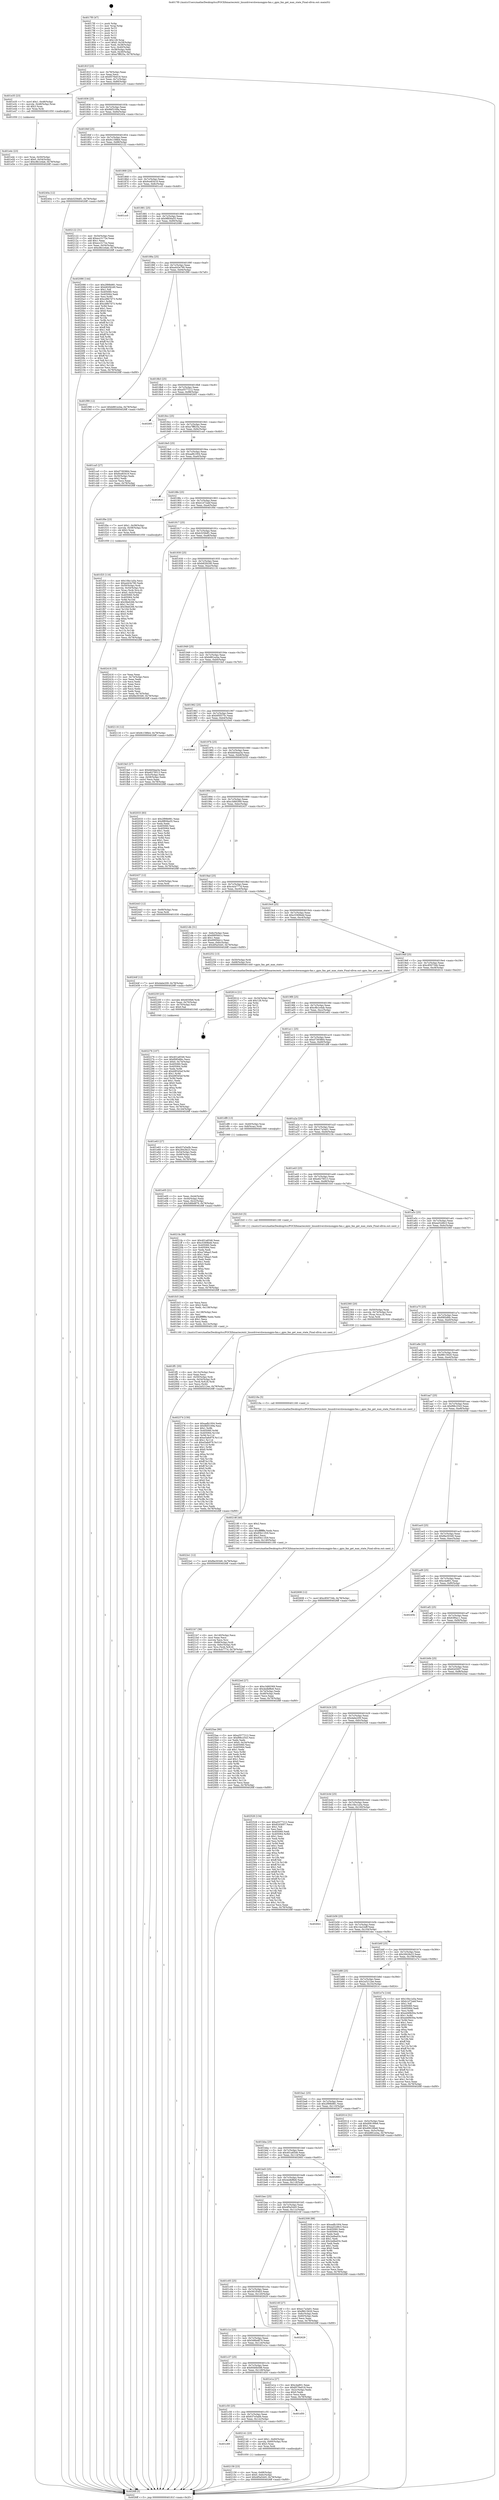 digraph "0x4017f0" {
  label = "0x4017f0 (/mnt/c/Users/mathe/Desktop/tcc/POCII/binaries/extr_linuxdrivershwmongpio-fan.c_gpio_fan_get_max_state_Final-ollvm.out::main(0))"
  labelloc = "t"
  node[shape=record]

  Entry [label="",width=0.3,height=0.3,shape=circle,fillcolor=black,style=filled]
  "0x40181f" [label="{
     0x40181f [23]\l
     | [instrs]\l
     &nbsp;&nbsp;0x40181f \<+3\>: mov -0x78(%rbp),%eax\l
     &nbsp;&nbsp;0x401822 \<+2\>: mov %eax,%ecx\l
     &nbsp;&nbsp;0x401824 \<+6\>: sub $0x8576e018,%ecx\l
     &nbsp;&nbsp;0x40182a \<+3\>: mov %eax,-0x7c(%rbp)\l
     &nbsp;&nbsp;0x40182d \<+3\>: mov %ecx,-0x80(%rbp)\l
     &nbsp;&nbsp;0x401830 \<+6\>: je 0000000000401e35 \<main+0x645\>\l
  }"]
  "0x401e35" [label="{
     0x401e35 [23]\l
     | [instrs]\l
     &nbsp;&nbsp;0x401e35 \<+7\>: movl $0x1,-0x48(%rbp)\l
     &nbsp;&nbsp;0x401e3c \<+4\>: movslq -0x48(%rbp),%rax\l
     &nbsp;&nbsp;0x401e40 \<+4\>: shl $0x3,%rax\l
     &nbsp;&nbsp;0x401e44 \<+3\>: mov %rax,%rdi\l
     &nbsp;&nbsp;0x401e47 \<+5\>: call 0000000000401050 \<malloc@plt\>\l
     | [calls]\l
     &nbsp;&nbsp;0x401050 \{1\} (unknown)\l
  }"]
  "0x401836" [label="{
     0x401836 [25]\l
     | [instrs]\l
     &nbsp;&nbsp;0x401836 \<+5\>: jmp 000000000040183b \<main+0x4b\>\l
     &nbsp;&nbsp;0x40183b \<+3\>: mov -0x7c(%rbp),%eax\l
     &nbsp;&nbsp;0x40183e \<+5\>: sub $0x9bf3169a,%eax\l
     &nbsp;&nbsp;0x401843 \<+6\>: mov %eax,-0x84(%rbp)\l
     &nbsp;&nbsp;0x401849 \<+6\>: je 000000000040240a \<main+0xc1a\>\l
  }"]
  Exit [label="",width=0.3,height=0.3,shape=circle,fillcolor=black,style=filled,peripheries=2]
  "0x40240a" [label="{
     0x40240a [12]\l
     | [instrs]\l
     &nbsp;&nbsp;0x40240a \<+7\>: movl $0xb3256df1,-0x78(%rbp)\l
     &nbsp;&nbsp;0x402411 \<+5\>: jmp 00000000004026ff \<main+0xf0f\>\l
  }"]
  "0x40184f" [label="{
     0x40184f [25]\l
     | [instrs]\l
     &nbsp;&nbsp;0x40184f \<+5\>: jmp 0000000000401854 \<main+0x64\>\l
     &nbsp;&nbsp;0x401854 \<+3\>: mov -0x7c(%rbp),%eax\l
     &nbsp;&nbsp;0x401857 \<+5\>: sub $0x9c158fe4,%eax\l
     &nbsp;&nbsp;0x40185c \<+6\>: mov %eax,-0x88(%rbp)\l
     &nbsp;&nbsp;0x401862 \<+6\>: je 0000000000402122 \<main+0x932\>\l
  }"]
  "0x40244f" [label="{
     0x40244f [12]\l
     | [instrs]\l
     &nbsp;&nbsp;0x40244f \<+7\>: movl $0xdabe209,-0x78(%rbp)\l
     &nbsp;&nbsp;0x402456 \<+5\>: jmp 00000000004026ff \<main+0xf0f\>\l
  }"]
  "0x402122" [label="{
     0x402122 [31]\l
     | [instrs]\l
     &nbsp;&nbsp;0x402122 \<+3\>: mov -0x54(%rbp),%eax\l
     &nbsp;&nbsp;0x402125 \<+5\>: add $0xecc3172e,%eax\l
     &nbsp;&nbsp;0x40212a \<+3\>: add $0x1,%eax\l
     &nbsp;&nbsp;0x40212d \<+5\>: sub $0xecc3172e,%eax\l
     &nbsp;&nbsp;0x402132 \<+3\>: mov %eax,-0x54(%rbp)\l
     &nbsp;&nbsp;0x402135 \<+7\>: movl $0xc8b1e4ab,-0x78(%rbp)\l
     &nbsp;&nbsp;0x40213c \<+5\>: jmp 00000000004026ff \<main+0xf0f\>\l
  }"]
  "0x401868" [label="{
     0x401868 [25]\l
     | [instrs]\l
     &nbsp;&nbsp;0x401868 \<+5\>: jmp 000000000040186d \<main+0x7d\>\l
     &nbsp;&nbsp;0x40186d \<+3\>: mov -0x7c(%rbp),%eax\l
     &nbsp;&nbsp;0x401870 \<+5\>: sub $0x9ce83419,%eax\l
     &nbsp;&nbsp;0x401875 \<+6\>: mov %eax,-0x8c(%rbp)\l
     &nbsp;&nbsp;0x40187b \<+6\>: je 0000000000401cc0 \<main+0x4d0\>\l
  }"]
  "0x402443" [label="{
     0x402443 [12]\l
     | [instrs]\l
     &nbsp;&nbsp;0x402443 \<+4\>: mov -0x68(%rbp),%rax\l
     &nbsp;&nbsp;0x402447 \<+3\>: mov %rax,%rdi\l
     &nbsp;&nbsp;0x40244a \<+5\>: call 0000000000401030 \<free@plt\>\l
     | [calls]\l
     &nbsp;&nbsp;0x401030 \{1\} (unknown)\l
  }"]
  "0x401cc0" [label="{
     0x401cc0\l
  }", style=dashed]
  "0x401881" [label="{
     0x401881 [25]\l
     | [instrs]\l
     &nbsp;&nbsp;0x401881 \<+5\>: jmp 0000000000401886 \<main+0x96\>\l
     &nbsp;&nbsp;0x401886 \<+3\>: mov -0x7c(%rbp),%eax\l
     &nbsp;&nbsp;0x401889 \<+5\>: sub $0x9f856a55,%eax\l
     &nbsp;&nbsp;0x40188e \<+6\>: mov %eax,-0x90(%rbp)\l
     &nbsp;&nbsp;0x401894 \<+6\>: je 0000000000402086 \<main+0x896\>\l
  }"]
  "0x402374" [label="{
     0x402374 [150]\l
     | [instrs]\l
     &nbsp;&nbsp;0x402374 \<+5\>: mov $0xaafb1004,%edx\l
     &nbsp;&nbsp;0x402379 \<+5\>: mov $0x9bf3169a,%esi\l
     &nbsp;&nbsp;0x40237e \<+3\>: mov $0x1,%r8b\l
     &nbsp;&nbsp;0x402381 \<+8\>: mov 0x405060,%r9d\l
     &nbsp;&nbsp;0x402389 \<+8\>: mov 0x405064,%r10d\l
     &nbsp;&nbsp;0x402391 \<+3\>: mov %r9d,%r11d\l
     &nbsp;&nbsp;0x402394 \<+7\>: add $0xe5afe979,%r11d\l
     &nbsp;&nbsp;0x40239b \<+4\>: sub $0x1,%r11d\l
     &nbsp;&nbsp;0x40239f \<+7\>: sub $0xe5afe979,%r11d\l
     &nbsp;&nbsp;0x4023a6 \<+4\>: imul %r11d,%r9d\l
     &nbsp;&nbsp;0x4023aa \<+4\>: and $0x1,%r9d\l
     &nbsp;&nbsp;0x4023ae \<+4\>: cmp $0x0,%r9d\l
     &nbsp;&nbsp;0x4023b2 \<+3\>: sete %bl\l
     &nbsp;&nbsp;0x4023b5 \<+4\>: cmp $0xa,%r10d\l
     &nbsp;&nbsp;0x4023b9 \<+4\>: setl %r14b\l
     &nbsp;&nbsp;0x4023bd \<+3\>: mov %bl,%r15b\l
     &nbsp;&nbsp;0x4023c0 \<+4\>: xor $0xff,%r15b\l
     &nbsp;&nbsp;0x4023c4 \<+3\>: mov %r14b,%r12b\l
     &nbsp;&nbsp;0x4023c7 \<+4\>: xor $0xff,%r12b\l
     &nbsp;&nbsp;0x4023cb \<+4\>: xor $0x0,%r8b\l
     &nbsp;&nbsp;0x4023cf \<+3\>: mov %r15b,%r13b\l
     &nbsp;&nbsp;0x4023d2 \<+4\>: and $0x0,%r13b\l
     &nbsp;&nbsp;0x4023d6 \<+3\>: and %r8b,%bl\l
     &nbsp;&nbsp;0x4023d9 \<+3\>: mov %r12b,%al\l
     &nbsp;&nbsp;0x4023dc \<+2\>: and $0x0,%al\l
     &nbsp;&nbsp;0x4023de \<+3\>: and %r8b,%r14b\l
     &nbsp;&nbsp;0x4023e1 \<+3\>: or %bl,%r13b\l
     &nbsp;&nbsp;0x4023e4 \<+3\>: or %r14b,%al\l
     &nbsp;&nbsp;0x4023e7 \<+3\>: xor %al,%r13b\l
     &nbsp;&nbsp;0x4023ea \<+3\>: or %r12b,%r15b\l
     &nbsp;&nbsp;0x4023ed \<+4\>: xor $0xff,%r15b\l
     &nbsp;&nbsp;0x4023f1 \<+4\>: or $0x0,%r8b\l
     &nbsp;&nbsp;0x4023f5 \<+3\>: and %r8b,%r15b\l
     &nbsp;&nbsp;0x4023f8 \<+3\>: or %r15b,%r13b\l
     &nbsp;&nbsp;0x4023fb \<+4\>: test $0x1,%r13b\l
     &nbsp;&nbsp;0x4023ff \<+3\>: cmovne %esi,%edx\l
     &nbsp;&nbsp;0x402402 \<+3\>: mov %edx,-0x78(%rbp)\l
     &nbsp;&nbsp;0x402405 \<+5\>: jmp 00000000004026ff \<main+0xf0f\>\l
  }"]
  "0x402086" [label="{
     0x402086 [144]\l
     | [instrs]\l
     &nbsp;&nbsp;0x402086 \<+5\>: mov $0x2f99b981,%eax\l
     &nbsp;&nbsp;0x40208b \<+5\>: mov $0xb82f42d0,%ecx\l
     &nbsp;&nbsp;0x402090 \<+2\>: mov $0x1,%dl\l
     &nbsp;&nbsp;0x402092 \<+7\>: mov 0x405060,%esi\l
     &nbsp;&nbsp;0x402099 \<+7\>: mov 0x405064,%edi\l
     &nbsp;&nbsp;0x4020a0 \<+3\>: mov %esi,%r8d\l
     &nbsp;&nbsp;0x4020a3 \<+7\>: add $0xcd9b7d73,%r8d\l
     &nbsp;&nbsp;0x4020aa \<+4\>: sub $0x1,%r8d\l
     &nbsp;&nbsp;0x4020ae \<+7\>: sub $0xcd9b7d73,%r8d\l
     &nbsp;&nbsp;0x4020b5 \<+4\>: imul %r8d,%esi\l
     &nbsp;&nbsp;0x4020b9 \<+3\>: and $0x1,%esi\l
     &nbsp;&nbsp;0x4020bc \<+3\>: cmp $0x0,%esi\l
     &nbsp;&nbsp;0x4020bf \<+4\>: sete %r9b\l
     &nbsp;&nbsp;0x4020c3 \<+3\>: cmp $0xa,%edi\l
     &nbsp;&nbsp;0x4020c6 \<+4\>: setl %r10b\l
     &nbsp;&nbsp;0x4020ca \<+3\>: mov %r9b,%r11b\l
     &nbsp;&nbsp;0x4020cd \<+4\>: xor $0xff,%r11b\l
     &nbsp;&nbsp;0x4020d1 \<+3\>: mov %r10b,%bl\l
     &nbsp;&nbsp;0x4020d4 \<+3\>: xor $0xff,%bl\l
     &nbsp;&nbsp;0x4020d7 \<+3\>: xor $0x1,%dl\l
     &nbsp;&nbsp;0x4020da \<+3\>: mov %r11b,%r14b\l
     &nbsp;&nbsp;0x4020dd \<+4\>: and $0xff,%r14b\l
     &nbsp;&nbsp;0x4020e1 \<+3\>: and %dl,%r9b\l
     &nbsp;&nbsp;0x4020e4 \<+3\>: mov %bl,%r15b\l
     &nbsp;&nbsp;0x4020e7 \<+4\>: and $0xff,%r15b\l
     &nbsp;&nbsp;0x4020eb \<+3\>: and %dl,%r10b\l
     &nbsp;&nbsp;0x4020ee \<+3\>: or %r9b,%r14b\l
     &nbsp;&nbsp;0x4020f1 \<+3\>: or %r10b,%r15b\l
     &nbsp;&nbsp;0x4020f4 \<+3\>: xor %r15b,%r14b\l
     &nbsp;&nbsp;0x4020f7 \<+3\>: or %bl,%r11b\l
     &nbsp;&nbsp;0x4020fa \<+4\>: xor $0xff,%r11b\l
     &nbsp;&nbsp;0x4020fe \<+3\>: or $0x1,%dl\l
     &nbsp;&nbsp;0x402101 \<+3\>: and %dl,%r11b\l
     &nbsp;&nbsp;0x402104 \<+3\>: or %r11b,%r14b\l
     &nbsp;&nbsp;0x402107 \<+4\>: test $0x1,%r14b\l
     &nbsp;&nbsp;0x40210b \<+3\>: cmovne %ecx,%eax\l
     &nbsp;&nbsp;0x40210e \<+3\>: mov %eax,-0x78(%rbp)\l
     &nbsp;&nbsp;0x402111 \<+5\>: jmp 00000000004026ff \<main+0xf0f\>\l
  }"]
  "0x40189a" [label="{
     0x40189a [25]\l
     | [instrs]\l
     &nbsp;&nbsp;0x40189a \<+5\>: jmp 000000000040189f \<main+0xaf\>\l
     &nbsp;&nbsp;0x40189f \<+3\>: mov -0x7c(%rbp),%eax\l
     &nbsp;&nbsp;0x4018a2 \<+5\>: sub $0xa443e790,%eax\l
     &nbsp;&nbsp;0x4018a7 \<+6\>: mov %eax,-0x94(%rbp)\l
     &nbsp;&nbsp;0x4018ad \<+6\>: je 0000000000401f99 \<main+0x7a9\>\l
  }"]
  "0x402276" [label="{
     0x402276 [107]\l
     | [instrs]\l
     &nbsp;&nbsp;0x402276 \<+5\>: mov $0x401a6546,%esi\l
     &nbsp;&nbsp;0x40227b \<+5\>: mov $0xf085dfdc,%ecx\l
     &nbsp;&nbsp;0x402280 \<+7\>: movl $0x0,-0x74(%rbp)\l
     &nbsp;&nbsp;0x402287 \<+7\>: mov 0x405060,%edx\l
     &nbsp;&nbsp;0x40228e \<+8\>: mov 0x405064,%r8d\l
     &nbsp;&nbsp;0x402296 \<+3\>: mov %edx,%r9d\l
     &nbsp;&nbsp;0x402299 \<+7\>: add $0xb9f345ef,%r9d\l
     &nbsp;&nbsp;0x4022a0 \<+4\>: sub $0x1,%r9d\l
     &nbsp;&nbsp;0x4022a4 \<+7\>: sub $0xb9f345ef,%r9d\l
     &nbsp;&nbsp;0x4022ab \<+4\>: imul %r9d,%edx\l
     &nbsp;&nbsp;0x4022af \<+3\>: and $0x1,%edx\l
     &nbsp;&nbsp;0x4022b2 \<+3\>: cmp $0x0,%edx\l
     &nbsp;&nbsp;0x4022b5 \<+4\>: sete %r10b\l
     &nbsp;&nbsp;0x4022b9 \<+4\>: cmp $0xa,%r8d\l
     &nbsp;&nbsp;0x4022bd \<+4\>: setl %r11b\l
     &nbsp;&nbsp;0x4022c1 \<+3\>: mov %r10b,%bl\l
     &nbsp;&nbsp;0x4022c4 \<+3\>: and %r11b,%bl\l
     &nbsp;&nbsp;0x4022c7 \<+3\>: xor %r11b,%r10b\l
     &nbsp;&nbsp;0x4022ca \<+3\>: or %r10b,%bl\l
     &nbsp;&nbsp;0x4022cd \<+3\>: test $0x1,%bl\l
     &nbsp;&nbsp;0x4022d0 \<+3\>: cmovne %ecx,%esi\l
     &nbsp;&nbsp;0x4022d3 \<+3\>: mov %esi,-0x78(%rbp)\l
     &nbsp;&nbsp;0x4022d6 \<+6\>: mov %eax,-0x144(%rbp)\l
     &nbsp;&nbsp;0x4022dc \<+5\>: jmp 00000000004026ff \<main+0xf0f\>\l
  }"]
  "0x401f99" [label="{
     0x401f99 [12]\l
     | [instrs]\l
     &nbsp;&nbsp;0x401f99 \<+7\>: movl $0xb881ecba,-0x78(%rbp)\l
     &nbsp;&nbsp;0x401fa0 \<+5\>: jmp 00000000004026ff \<main+0xf0f\>\l
  }"]
  "0x4018b3" [label="{
     0x4018b3 [25]\l
     | [instrs]\l
     &nbsp;&nbsp;0x4018b3 \<+5\>: jmp 00000000004018b8 \<main+0xc8\>\l
     &nbsp;&nbsp;0x4018b8 \<+3\>: mov -0x7c(%rbp),%eax\l
     &nbsp;&nbsp;0x4018bb \<+5\>: sub $0xa5577212,%eax\l
     &nbsp;&nbsp;0x4018c0 \<+6\>: mov %eax,-0x98(%rbp)\l
     &nbsp;&nbsp;0x4018c6 \<+6\>: je 00000000004026f1 \<main+0xf01\>\l
  }"]
  "0x40225f" [label="{
     0x40225f [23]\l
     | [instrs]\l
     &nbsp;&nbsp;0x40225f \<+10\>: movabs $0x4030b6,%rdi\l
     &nbsp;&nbsp;0x402269 \<+3\>: mov %eax,-0x70(%rbp)\l
     &nbsp;&nbsp;0x40226c \<+3\>: mov -0x70(%rbp),%esi\l
     &nbsp;&nbsp;0x40226f \<+2\>: mov $0x0,%al\l
     &nbsp;&nbsp;0x402271 \<+5\>: call 0000000000401040 \<printf@plt\>\l
     | [calls]\l
     &nbsp;&nbsp;0x401040 \{1\} (unknown)\l
  }"]
  "0x4026f1" [label="{
     0x4026f1\l
  }", style=dashed]
  "0x4018cc" [label="{
     0x4018cc [25]\l
     | [instrs]\l
     &nbsp;&nbsp;0x4018cc \<+5\>: jmp 00000000004018d1 \<main+0xe1\>\l
     &nbsp;&nbsp;0x4018d1 \<+3\>: mov -0x7c(%rbp),%eax\l
     &nbsp;&nbsp;0x4018d4 \<+5\>: sub $0xa7ff825a,%eax\l
     &nbsp;&nbsp;0x4018d9 \<+6\>: mov %eax,-0x9c(%rbp)\l
     &nbsp;&nbsp;0x4018df \<+6\>: je 0000000000401ca5 \<main+0x4b5\>\l
  }"]
  "0x4021b7" [label="{
     0x4021b7 [36]\l
     | [instrs]\l
     &nbsp;&nbsp;0x4021b7 \<+6\>: mov -0x140(%rbp),%ecx\l
     &nbsp;&nbsp;0x4021bd \<+3\>: imul %eax,%ecx\l
     &nbsp;&nbsp;0x4021c0 \<+3\>: movslq %ecx,%rsi\l
     &nbsp;&nbsp;0x4021c3 \<+4\>: mov -0x68(%rbp),%rdi\l
     &nbsp;&nbsp;0x4021c7 \<+4\>: movslq -0x6c(%rbp),%r8\l
     &nbsp;&nbsp;0x4021cb \<+4\>: mov %rsi,(%rdi,%r8,8)\l
     &nbsp;&nbsp;0x4021cf \<+7\>: movl $0xc4cb777d,-0x78(%rbp)\l
     &nbsp;&nbsp;0x4021d6 \<+5\>: jmp 00000000004026ff \<main+0xf0f\>\l
  }"]
  "0x401ca5" [label="{
     0x401ca5 [27]\l
     | [instrs]\l
     &nbsp;&nbsp;0x401ca5 \<+5\>: mov $0xd7393864,%eax\l
     &nbsp;&nbsp;0x401caa \<+5\>: mov $0x9ce83419,%ecx\l
     &nbsp;&nbsp;0x401caf \<+3\>: mov -0x30(%rbp),%edx\l
     &nbsp;&nbsp;0x401cb2 \<+3\>: cmp $0x2,%edx\l
     &nbsp;&nbsp;0x401cb5 \<+3\>: cmovne %ecx,%eax\l
     &nbsp;&nbsp;0x401cb8 \<+3\>: mov %eax,-0x78(%rbp)\l
     &nbsp;&nbsp;0x401cbb \<+5\>: jmp 00000000004026ff \<main+0xf0f\>\l
  }"]
  "0x4018e5" [label="{
     0x4018e5 [25]\l
     | [instrs]\l
     &nbsp;&nbsp;0x4018e5 \<+5\>: jmp 00000000004018ea \<main+0xfa\>\l
     &nbsp;&nbsp;0x4018ea \<+3\>: mov -0x7c(%rbp),%eax\l
     &nbsp;&nbsp;0x4018ed \<+5\>: sub $0xaafb1004,%eax\l
     &nbsp;&nbsp;0x4018f2 \<+6\>: mov %eax,-0xa0(%rbp)\l
     &nbsp;&nbsp;0x4018f8 \<+6\>: je 00000000004026c0 \<main+0xed0\>\l
  }"]
  "0x4026ff" [label="{
     0x4026ff [5]\l
     | [instrs]\l
     &nbsp;&nbsp;0x4026ff \<+5\>: jmp 000000000040181f \<main+0x2f\>\l
  }"]
  "0x4017f0" [label="{
     0x4017f0 [47]\l
     | [instrs]\l
     &nbsp;&nbsp;0x4017f0 \<+1\>: push %rbp\l
     &nbsp;&nbsp;0x4017f1 \<+3\>: mov %rsp,%rbp\l
     &nbsp;&nbsp;0x4017f4 \<+2\>: push %r15\l
     &nbsp;&nbsp;0x4017f6 \<+2\>: push %r14\l
     &nbsp;&nbsp;0x4017f8 \<+2\>: push %r13\l
     &nbsp;&nbsp;0x4017fa \<+2\>: push %r12\l
     &nbsp;&nbsp;0x4017fc \<+1\>: push %rbx\l
     &nbsp;&nbsp;0x4017fd \<+7\>: sub $0x128,%rsp\l
     &nbsp;&nbsp;0x401804 \<+7\>: movl $0x0,-0x34(%rbp)\l
     &nbsp;&nbsp;0x40180b \<+3\>: mov %edi,-0x38(%rbp)\l
     &nbsp;&nbsp;0x40180e \<+4\>: mov %rsi,-0x40(%rbp)\l
     &nbsp;&nbsp;0x401812 \<+3\>: mov -0x38(%rbp),%edi\l
     &nbsp;&nbsp;0x401815 \<+3\>: mov %edi,-0x30(%rbp)\l
     &nbsp;&nbsp;0x401818 \<+7\>: movl $0xa7ff825a,-0x78(%rbp)\l
  }"]
  "0x40218f" [label="{
     0x40218f [40]\l
     | [instrs]\l
     &nbsp;&nbsp;0x40218f \<+5\>: mov $0x2,%ecx\l
     &nbsp;&nbsp;0x402194 \<+1\>: cltd\l
     &nbsp;&nbsp;0x402195 \<+2\>: idiv %ecx\l
     &nbsp;&nbsp;0x402197 \<+6\>: imul $0xfffffffe,%edx,%ecx\l
     &nbsp;&nbsp;0x40219d \<+6\>: sub $0x85b11f29,%ecx\l
     &nbsp;&nbsp;0x4021a3 \<+3\>: add $0x1,%ecx\l
     &nbsp;&nbsp;0x4021a6 \<+6\>: add $0x85b11f29,%ecx\l
     &nbsp;&nbsp;0x4021ac \<+6\>: mov %ecx,-0x140(%rbp)\l
     &nbsp;&nbsp;0x4021b2 \<+5\>: call 0000000000401160 \<next_i\>\l
     | [calls]\l
     &nbsp;&nbsp;0x401160 \{1\} (/mnt/c/Users/mathe/Desktop/tcc/POCII/binaries/extr_linuxdrivershwmongpio-fan.c_gpio_fan_get_max_state_Final-ollvm.out::next_i)\l
  }"]
  "0x4026c0" [label="{
     0x4026c0\l
  }", style=dashed]
  "0x4018fe" [label="{
     0x4018fe [25]\l
     | [instrs]\l
     &nbsp;&nbsp;0x4018fe \<+5\>: jmp 0000000000401903 \<main+0x113\>\l
     &nbsp;&nbsp;0x401903 \<+3\>: mov -0x7c(%rbp),%eax\l
     &nbsp;&nbsp;0x401906 \<+5\>: sub $0xb1d72abf,%eax\l
     &nbsp;&nbsp;0x40190b \<+6\>: mov %eax,-0xa4(%rbp)\l
     &nbsp;&nbsp;0x401911 \<+6\>: je 0000000000401f0e \<main+0x71e\>\l
  }"]
  "0x402158" [label="{
     0x402158 [23]\l
     | [instrs]\l
     &nbsp;&nbsp;0x402158 \<+4\>: mov %rax,-0x68(%rbp)\l
     &nbsp;&nbsp;0x40215c \<+7\>: movl $0x0,-0x6c(%rbp)\l
     &nbsp;&nbsp;0x402163 \<+7\>: movl $0x4f5a5445,-0x78(%rbp)\l
     &nbsp;&nbsp;0x40216a \<+5\>: jmp 00000000004026ff \<main+0xf0f\>\l
  }"]
  "0x401f0e" [label="{
     0x401f0e [23]\l
     | [instrs]\l
     &nbsp;&nbsp;0x401f0e \<+7\>: movl $0x1,-0x58(%rbp)\l
     &nbsp;&nbsp;0x401f15 \<+4\>: movslq -0x58(%rbp),%rax\l
     &nbsp;&nbsp;0x401f19 \<+4\>: shl $0x2,%rax\l
     &nbsp;&nbsp;0x401f1d \<+3\>: mov %rax,%rdi\l
     &nbsp;&nbsp;0x401f20 \<+5\>: call 0000000000401050 \<malloc@plt\>\l
     | [calls]\l
     &nbsp;&nbsp;0x401050 \{1\} (unknown)\l
  }"]
  "0x401917" [label="{
     0x401917 [25]\l
     | [instrs]\l
     &nbsp;&nbsp;0x401917 \<+5\>: jmp 000000000040191c \<main+0x12c\>\l
     &nbsp;&nbsp;0x40191c \<+3\>: mov -0x7c(%rbp),%eax\l
     &nbsp;&nbsp;0x40191f \<+5\>: sub $0xb3256df1,%eax\l
     &nbsp;&nbsp;0x401924 \<+6\>: mov %eax,-0xa8(%rbp)\l
     &nbsp;&nbsp;0x40192a \<+6\>: je 0000000000402416 \<main+0xc26\>\l
  }"]
  "0x401c69" [label="{
     0x401c69\l
  }", style=dashed]
  "0x402416" [label="{
     0x402416 [33]\l
     | [instrs]\l
     &nbsp;&nbsp;0x402416 \<+2\>: xor %eax,%eax\l
     &nbsp;&nbsp;0x402418 \<+3\>: mov -0x74(%rbp),%ecx\l
     &nbsp;&nbsp;0x40241b \<+2\>: mov %eax,%edx\l
     &nbsp;&nbsp;0x40241d \<+2\>: sub %ecx,%edx\l
     &nbsp;&nbsp;0x40241f \<+2\>: mov %eax,%ecx\l
     &nbsp;&nbsp;0x402421 \<+3\>: sub $0x1,%ecx\l
     &nbsp;&nbsp;0x402424 \<+2\>: add %ecx,%edx\l
     &nbsp;&nbsp;0x402426 \<+2\>: sub %edx,%eax\l
     &nbsp;&nbsp;0x402428 \<+3\>: mov %eax,-0x74(%rbp)\l
     &nbsp;&nbsp;0x40242b \<+7\>: movl $0xfbe303d0,-0x78(%rbp)\l
     &nbsp;&nbsp;0x402432 \<+5\>: jmp 00000000004026ff \<main+0xf0f\>\l
  }"]
  "0x401930" [label="{
     0x401930 [25]\l
     | [instrs]\l
     &nbsp;&nbsp;0x401930 \<+5\>: jmp 0000000000401935 \<main+0x145\>\l
     &nbsp;&nbsp;0x401935 \<+3\>: mov -0x7c(%rbp),%eax\l
     &nbsp;&nbsp;0x401938 \<+5\>: sub $0xb82f42d0,%eax\l
     &nbsp;&nbsp;0x40193d \<+6\>: mov %eax,-0xac(%rbp)\l
     &nbsp;&nbsp;0x401943 \<+6\>: je 0000000000402116 \<main+0x926\>\l
  }"]
  "0x402141" [label="{
     0x402141 [23]\l
     | [instrs]\l
     &nbsp;&nbsp;0x402141 \<+7\>: movl $0x1,-0x60(%rbp)\l
     &nbsp;&nbsp;0x402148 \<+4\>: movslq -0x60(%rbp),%rax\l
     &nbsp;&nbsp;0x40214c \<+4\>: shl $0x3,%rax\l
     &nbsp;&nbsp;0x402150 \<+3\>: mov %rax,%rdi\l
     &nbsp;&nbsp;0x402153 \<+5\>: call 0000000000401050 \<malloc@plt\>\l
     | [calls]\l
     &nbsp;&nbsp;0x401050 \{1\} (unknown)\l
  }"]
  "0x402116" [label="{
     0x402116 [12]\l
     | [instrs]\l
     &nbsp;&nbsp;0x402116 \<+7\>: movl $0x9c158fe4,-0x78(%rbp)\l
     &nbsp;&nbsp;0x40211d \<+5\>: jmp 00000000004026ff \<main+0xf0f\>\l
  }"]
  "0x401949" [label="{
     0x401949 [25]\l
     | [instrs]\l
     &nbsp;&nbsp;0x401949 \<+5\>: jmp 000000000040194e \<main+0x15e\>\l
     &nbsp;&nbsp;0x40194e \<+3\>: mov -0x7c(%rbp),%eax\l
     &nbsp;&nbsp;0x401951 \<+5\>: sub $0xb881ecba,%eax\l
     &nbsp;&nbsp;0x401956 \<+6\>: mov %eax,-0xb0(%rbp)\l
     &nbsp;&nbsp;0x40195c \<+6\>: je 0000000000401fa5 \<main+0x7b5\>\l
  }"]
  "0x401c50" [label="{
     0x401c50 [25]\l
     | [instrs]\l
     &nbsp;&nbsp;0x401c50 \<+5\>: jmp 0000000000401c55 \<main+0x465\>\l
     &nbsp;&nbsp;0x401c55 \<+3\>: mov -0x7c(%rbp),%eax\l
     &nbsp;&nbsp;0x401c58 \<+5\>: sub $0x637e5a0b,%eax\l
     &nbsp;&nbsp;0x401c5d \<+6\>: mov %eax,-0x12c(%rbp)\l
     &nbsp;&nbsp;0x401c63 \<+6\>: je 0000000000402141 \<main+0x951\>\l
  }"]
  "0x401fa5" [label="{
     0x401fa5 [27]\l
     | [instrs]\l
     &nbsp;&nbsp;0x401fa5 \<+5\>: mov $0xbb04aa3a,%eax\l
     &nbsp;&nbsp;0x401faa \<+5\>: mov $0xe6278513,%ecx\l
     &nbsp;&nbsp;0x401faf \<+3\>: mov -0x5c(%rbp),%edx\l
     &nbsp;&nbsp;0x401fb2 \<+3\>: cmp -0x58(%rbp),%edx\l
     &nbsp;&nbsp;0x401fb5 \<+3\>: cmovl %ecx,%eax\l
     &nbsp;&nbsp;0x401fb8 \<+3\>: mov %eax,-0x78(%rbp)\l
     &nbsp;&nbsp;0x401fbb \<+5\>: jmp 00000000004026ff \<main+0xf0f\>\l
  }"]
  "0x401962" [label="{
     0x401962 [25]\l
     | [instrs]\l
     &nbsp;&nbsp;0x401962 \<+5\>: jmp 0000000000401967 \<main+0x177\>\l
     &nbsp;&nbsp;0x401967 \<+3\>: mov -0x7c(%rbp),%eax\l
     &nbsp;&nbsp;0x40196a \<+5\>: sub $0xb95f375c,%eax\l
     &nbsp;&nbsp;0x40196f \<+6\>: mov %eax,-0xb4(%rbp)\l
     &nbsp;&nbsp;0x401975 \<+6\>: je 00000000004026e0 \<main+0xef0\>\l
  }"]
  "0x401d50" [label="{
     0x401d50\l
  }", style=dashed]
  "0x4026e0" [label="{
     0x4026e0\l
  }", style=dashed]
  "0x40197b" [label="{
     0x40197b [25]\l
     | [instrs]\l
     &nbsp;&nbsp;0x40197b \<+5\>: jmp 0000000000401980 \<main+0x190\>\l
     &nbsp;&nbsp;0x401980 \<+3\>: mov -0x7c(%rbp),%eax\l
     &nbsp;&nbsp;0x401983 \<+5\>: sub $0xbb04aa3a,%eax\l
     &nbsp;&nbsp;0x401988 \<+6\>: mov %eax,-0xb8(%rbp)\l
     &nbsp;&nbsp;0x40198e \<+6\>: je 0000000000402033 \<main+0x843\>\l
  }"]
  "0x401ff1" [label="{
     0x401ff1 [35]\l
     | [instrs]\l
     &nbsp;&nbsp;0x401ff1 \<+6\>: mov -0x13c(%rbp),%ecx\l
     &nbsp;&nbsp;0x401ff7 \<+3\>: imul %eax,%ecx\l
     &nbsp;&nbsp;0x401ffa \<+4\>: mov -0x50(%rbp),%rdi\l
     &nbsp;&nbsp;0x401ffe \<+4\>: movslq -0x54(%rbp),%r8\l
     &nbsp;&nbsp;0x402002 \<+4\>: mov (%rdi,%r8,8),%rdi\l
     &nbsp;&nbsp;0x402006 \<+2\>: mov %ecx,(%rdi)\l
     &nbsp;&nbsp;0x402008 \<+7\>: movl $0x2a5212ee,-0x78(%rbp)\l
     &nbsp;&nbsp;0x40200f \<+5\>: jmp 00000000004026ff \<main+0xf0f\>\l
  }"]
  "0x402033" [label="{
     0x402033 [83]\l
     | [instrs]\l
     &nbsp;&nbsp;0x402033 \<+5\>: mov $0x2f99b981,%eax\l
     &nbsp;&nbsp;0x402038 \<+5\>: mov $0x9f856a55,%ecx\l
     &nbsp;&nbsp;0x40203d \<+2\>: xor %edx,%edx\l
     &nbsp;&nbsp;0x40203f \<+7\>: mov 0x405060,%esi\l
     &nbsp;&nbsp;0x402046 \<+7\>: mov 0x405064,%edi\l
     &nbsp;&nbsp;0x40204d \<+3\>: sub $0x1,%edx\l
     &nbsp;&nbsp;0x402050 \<+3\>: mov %esi,%r8d\l
     &nbsp;&nbsp;0x402053 \<+3\>: add %edx,%r8d\l
     &nbsp;&nbsp;0x402056 \<+4\>: imul %r8d,%esi\l
     &nbsp;&nbsp;0x40205a \<+3\>: and $0x1,%esi\l
     &nbsp;&nbsp;0x40205d \<+3\>: cmp $0x0,%esi\l
     &nbsp;&nbsp;0x402060 \<+4\>: sete %r9b\l
     &nbsp;&nbsp;0x402064 \<+3\>: cmp $0xa,%edi\l
     &nbsp;&nbsp;0x402067 \<+4\>: setl %r10b\l
     &nbsp;&nbsp;0x40206b \<+3\>: mov %r9b,%r11b\l
     &nbsp;&nbsp;0x40206e \<+3\>: and %r10b,%r11b\l
     &nbsp;&nbsp;0x402071 \<+3\>: xor %r10b,%r9b\l
     &nbsp;&nbsp;0x402074 \<+3\>: or %r9b,%r11b\l
     &nbsp;&nbsp;0x402077 \<+4\>: test $0x1,%r11b\l
     &nbsp;&nbsp;0x40207b \<+3\>: cmovne %ecx,%eax\l
     &nbsp;&nbsp;0x40207e \<+3\>: mov %eax,-0x78(%rbp)\l
     &nbsp;&nbsp;0x402081 \<+5\>: jmp 00000000004026ff \<main+0xf0f\>\l
  }"]
  "0x401994" [label="{
     0x401994 [25]\l
     | [instrs]\l
     &nbsp;&nbsp;0x401994 \<+5\>: jmp 0000000000401999 \<main+0x1a9\>\l
     &nbsp;&nbsp;0x401999 \<+3\>: mov -0x7c(%rbp),%eax\l
     &nbsp;&nbsp;0x40199c \<+5\>: sub $0xc3d60369,%eax\l
     &nbsp;&nbsp;0x4019a1 \<+6\>: mov %eax,-0xbc(%rbp)\l
     &nbsp;&nbsp;0x4019a7 \<+6\>: je 0000000000402437 \<main+0xc47\>\l
  }"]
  "0x401fc5" [label="{
     0x401fc5 [44]\l
     | [instrs]\l
     &nbsp;&nbsp;0x401fc5 \<+2\>: xor %ecx,%ecx\l
     &nbsp;&nbsp;0x401fc7 \<+5\>: mov $0x2,%edx\l
     &nbsp;&nbsp;0x401fcc \<+6\>: mov %edx,-0x138(%rbp)\l
     &nbsp;&nbsp;0x401fd2 \<+1\>: cltd\l
     &nbsp;&nbsp;0x401fd3 \<+6\>: mov -0x138(%rbp),%esi\l
     &nbsp;&nbsp;0x401fd9 \<+2\>: idiv %esi\l
     &nbsp;&nbsp;0x401fdb \<+6\>: imul $0xfffffffe,%edx,%edx\l
     &nbsp;&nbsp;0x401fe1 \<+3\>: sub $0x1,%ecx\l
     &nbsp;&nbsp;0x401fe4 \<+2\>: sub %ecx,%edx\l
     &nbsp;&nbsp;0x401fe6 \<+6\>: mov %edx,-0x13c(%rbp)\l
     &nbsp;&nbsp;0x401fec \<+5\>: call 0000000000401160 \<next_i\>\l
     | [calls]\l
     &nbsp;&nbsp;0x401160 \{1\} (/mnt/c/Users/mathe/Desktop/tcc/POCII/binaries/extr_linuxdrivershwmongpio-fan.c_gpio_fan_get_max_state_Final-ollvm.out::next_i)\l
  }"]
  "0x402437" [label="{
     0x402437 [12]\l
     | [instrs]\l
     &nbsp;&nbsp;0x402437 \<+4\>: mov -0x50(%rbp),%rax\l
     &nbsp;&nbsp;0x40243b \<+3\>: mov %rax,%rdi\l
     &nbsp;&nbsp;0x40243e \<+5\>: call 0000000000401030 \<free@plt\>\l
     | [calls]\l
     &nbsp;&nbsp;0x401030 \{1\} (unknown)\l
  }"]
  "0x4019ad" [label="{
     0x4019ad [25]\l
     | [instrs]\l
     &nbsp;&nbsp;0x4019ad \<+5\>: jmp 00000000004019b2 \<main+0x1c2\>\l
     &nbsp;&nbsp;0x4019b2 \<+3\>: mov -0x7c(%rbp),%eax\l
     &nbsp;&nbsp;0x4019b5 \<+5\>: sub $0xc4cb777d,%eax\l
     &nbsp;&nbsp;0x4019ba \<+6\>: mov %eax,-0xc0(%rbp)\l
     &nbsp;&nbsp;0x4019c0 \<+6\>: je 00000000004021db \<main+0x9eb\>\l
  }"]
  "0x401f25" [label="{
     0x401f25 [116]\l
     | [instrs]\l
     &nbsp;&nbsp;0x401f25 \<+5\>: mov $0x10bc1a5a,%ecx\l
     &nbsp;&nbsp;0x401f2a \<+5\>: mov $0xa443e790,%edx\l
     &nbsp;&nbsp;0x401f2f \<+4\>: mov -0x50(%rbp),%rdi\l
     &nbsp;&nbsp;0x401f33 \<+4\>: movslq -0x54(%rbp),%rsi\l
     &nbsp;&nbsp;0x401f37 \<+4\>: mov %rax,(%rdi,%rsi,8)\l
     &nbsp;&nbsp;0x401f3b \<+7\>: movl $0x0,-0x5c(%rbp)\l
     &nbsp;&nbsp;0x401f42 \<+8\>: mov 0x405060,%r8d\l
     &nbsp;&nbsp;0x401f4a \<+8\>: mov 0x405064,%r9d\l
     &nbsp;&nbsp;0x401f52 \<+3\>: mov %r8d,%r10d\l
     &nbsp;&nbsp;0x401f55 \<+7\>: add $0x58e6266,%r10d\l
     &nbsp;&nbsp;0x401f5c \<+4\>: sub $0x1,%r10d\l
     &nbsp;&nbsp;0x401f60 \<+7\>: sub $0x58e6266,%r10d\l
     &nbsp;&nbsp;0x401f67 \<+4\>: imul %r10d,%r8d\l
     &nbsp;&nbsp;0x401f6b \<+4\>: and $0x1,%r8d\l
     &nbsp;&nbsp;0x401f6f \<+4\>: cmp $0x0,%r8d\l
     &nbsp;&nbsp;0x401f73 \<+4\>: sete %r11b\l
     &nbsp;&nbsp;0x401f77 \<+4\>: cmp $0xa,%r9d\l
     &nbsp;&nbsp;0x401f7b \<+3\>: setl %bl\l
     &nbsp;&nbsp;0x401f7e \<+3\>: mov %r11b,%r14b\l
     &nbsp;&nbsp;0x401f81 \<+3\>: and %bl,%r14b\l
     &nbsp;&nbsp;0x401f84 \<+3\>: xor %bl,%r11b\l
     &nbsp;&nbsp;0x401f87 \<+3\>: or %r11b,%r14b\l
     &nbsp;&nbsp;0x401f8a \<+4\>: test $0x1,%r14b\l
     &nbsp;&nbsp;0x401f8e \<+3\>: cmovne %edx,%ecx\l
     &nbsp;&nbsp;0x401f91 \<+3\>: mov %ecx,-0x78(%rbp)\l
     &nbsp;&nbsp;0x401f94 \<+5\>: jmp 00000000004026ff \<main+0xf0f\>\l
  }"]
  "0x4021db" [label="{
     0x4021db [31]\l
     | [instrs]\l
     &nbsp;&nbsp;0x4021db \<+3\>: mov -0x6c(%rbp),%eax\l
     &nbsp;&nbsp;0x4021de \<+5\>: sub $0x6995bb1c,%eax\l
     &nbsp;&nbsp;0x4021e3 \<+3\>: add $0x1,%eax\l
     &nbsp;&nbsp;0x4021e6 \<+5\>: add $0x6995bb1c,%eax\l
     &nbsp;&nbsp;0x4021eb \<+3\>: mov %eax,-0x6c(%rbp)\l
     &nbsp;&nbsp;0x4021ee \<+7\>: movl $0x4f5a5445,-0x78(%rbp)\l
     &nbsp;&nbsp;0x4021f5 \<+5\>: jmp 00000000004026ff \<main+0xf0f\>\l
  }"]
  "0x4019c6" [label="{
     0x4019c6 [25]\l
     | [instrs]\l
     &nbsp;&nbsp;0x4019c6 \<+5\>: jmp 00000000004019cb \<main+0x1db\>\l
     &nbsp;&nbsp;0x4019cb \<+3\>: mov -0x7c(%rbp),%eax\l
     &nbsp;&nbsp;0x4019ce \<+5\>: sub $0xc5369bdd,%eax\l
     &nbsp;&nbsp;0x4019d3 \<+6\>: mov %eax,-0xc4(%rbp)\l
     &nbsp;&nbsp;0x4019d9 \<+6\>: je 0000000000402252 \<main+0xa62\>\l
  }"]
  "0x401e4c" [label="{
     0x401e4c [23]\l
     | [instrs]\l
     &nbsp;&nbsp;0x401e4c \<+4\>: mov %rax,-0x50(%rbp)\l
     &nbsp;&nbsp;0x401e50 \<+7\>: movl $0x0,-0x54(%rbp)\l
     &nbsp;&nbsp;0x401e57 \<+7\>: movl $0xc8b1e4ab,-0x78(%rbp)\l
     &nbsp;&nbsp;0x401e5e \<+5\>: jmp 00000000004026ff \<main+0xf0f\>\l
  }"]
  "0x402252" [label="{
     0x402252 [13]\l
     | [instrs]\l
     &nbsp;&nbsp;0x402252 \<+4\>: mov -0x50(%rbp),%rdi\l
     &nbsp;&nbsp;0x402256 \<+4\>: mov -0x68(%rbp),%rsi\l
     &nbsp;&nbsp;0x40225a \<+5\>: call 0000000000401440 \<gpio_fan_get_max_state\>\l
     | [calls]\l
     &nbsp;&nbsp;0x401440 \{1\} (/mnt/c/Users/mathe/Desktop/tcc/POCII/binaries/extr_linuxdrivershwmongpio-fan.c_gpio_fan_get_max_state_Final-ollvm.out::gpio_fan_get_max_state)\l
  }"]
  "0x4019df" [label="{
     0x4019df [25]\l
     | [instrs]\l
     &nbsp;&nbsp;0x4019df \<+5\>: jmp 00000000004019e4 \<main+0x1f4\>\l
     &nbsp;&nbsp;0x4019e4 \<+3\>: mov -0x7c(%rbp),%eax\l
     &nbsp;&nbsp;0x4019e7 \<+5\>: sub $0xc850734b,%eax\l
     &nbsp;&nbsp;0x4019ec \<+6\>: mov %eax,-0xc8(%rbp)\l
     &nbsp;&nbsp;0x4019f2 \<+6\>: je 0000000000402614 \<main+0xe24\>\l
  }"]
  "0x401c37" [label="{
     0x401c37 [25]\l
     | [instrs]\l
     &nbsp;&nbsp;0x401c37 \<+5\>: jmp 0000000000401c3c \<main+0x44c\>\l
     &nbsp;&nbsp;0x401c3c \<+3\>: mov -0x7c(%rbp),%eax\l
     &nbsp;&nbsp;0x401c3f \<+5\>: sub $0x60d0b598,%eax\l
     &nbsp;&nbsp;0x401c44 \<+6\>: mov %eax,-0x128(%rbp)\l
     &nbsp;&nbsp;0x401c4a \<+6\>: je 0000000000401d50 \<main+0x560\>\l
  }"]
  "0x402614" [label="{
     0x402614 [21]\l
     | [instrs]\l
     &nbsp;&nbsp;0x402614 \<+3\>: mov -0x34(%rbp),%eax\l
     &nbsp;&nbsp;0x402617 \<+7\>: add $0x128,%rsp\l
     &nbsp;&nbsp;0x40261e \<+1\>: pop %rbx\l
     &nbsp;&nbsp;0x40261f \<+2\>: pop %r12\l
     &nbsp;&nbsp;0x402621 \<+2\>: pop %r13\l
     &nbsp;&nbsp;0x402623 \<+2\>: pop %r14\l
     &nbsp;&nbsp;0x402625 \<+2\>: pop %r15\l
     &nbsp;&nbsp;0x402627 \<+1\>: pop %rbp\l
     &nbsp;&nbsp;0x402628 \<+1\>: ret\l
  }"]
  "0x4019f8" [label="{
     0x4019f8 [25]\l
     | [instrs]\l
     &nbsp;&nbsp;0x4019f8 \<+5\>: jmp 00000000004019fd \<main+0x20d\>\l
     &nbsp;&nbsp;0x4019fd \<+3\>: mov -0x7c(%rbp),%eax\l
     &nbsp;&nbsp;0x401a00 \<+5\>: sub $0xc8b1e4ab,%eax\l
     &nbsp;&nbsp;0x401a05 \<+6\>: mov %eax,-0xcc(%rbp)\l
     &nbsp;&nbsp;0x401a0b \<+6\>: je 0000000000401e63 \<main+0x673\>\l
  }"]
  "0x401e1a" [label="{
     0x401e1a [27]\l
     | [instrs]\l
     &nbsp;&nbsp;0x401e1a \<+5\>: mov $0xc4a801,%eax\l
     &nbsp;&nbsp;0x401e1f \<+5\>: mov $0x8576e018,%ecx\l
     &nbsp;&nbsp;0x401e24 \<+3\>: mov -0x2c(%rbp),%edx\l
     &nbsp;&nbsp;0x401e27 \<+3\>: cmp $0x0,%edx\l
     &nbsp;&nbsp;0x401e2a \<+3\>: cmove %ecx,%eax\l
     &nbsp;&nbsp;0x401e2d \<+3\>: mov %eax,-0x78(%rbp)\l
     &nbsp;&nbsp;0x401e30 \<+5\>: jmp 00000000004026ff \<main+0xf0f\>\l
  }"]
  "0x401e63" [label="{
     0x401e63 [27]\l
     | [instrs]\l
     &nbsp;&nbsp;0x401e63 \<+5\>: mov $0x637e5a0b,%eax\l
     &nbsp;&nbsp;0x401e68 \<+5\>: mov $0x2842fe23,%ecx\l
     &nbsp;&nbsp;0x401e6d \<+3\>: mov -0x54(%rbp),%edx\l
     &nbsp;&nbsp;0x401e70 \<+3\>: cmp -0x48(%rbp),%edx\l
     &nbsp;&nbsp;0x401e73 \<+3\>: cmovl %ecx,%eax\l
     &nbsp;&nbsp;0x401e76 \<+3\>: mov %eax,-0x78(%rbp)\l
     &nbsp;&nbsp;0x401e79 \<+5\>: jmp 00000000004026ff \<main+0xf0f\>\l
  }"]
  "0x401a11" [label="{
     0x401a11 [25]\l
     | [instrs]\l
     &nbsp;&nbsp;0x401a11 \<+5\>: jmp 0000000000401a16 \<main+0x226\>\l
     &nbsp;&nbsp;0x401a16 \<+3\>: mov -0x7c(%rbp),%eax\l
     &nbsp;&nbsp;0x401a19 \<+5\>: sub $0xd7393864,%eax\l
     &nbsp;&nbsp;0x401a1e \<+6\>: mov %eax,-0xd0(%rbp)\l
     &nbsp;&nbsp;0x401a24 \<+6\>: je 0000000000401df8 \<main+0x608\>\l
  }"]
  "0x401c1e" [label="{
     0x401c1e [25]\l
     | [instrs]\l
     &nbsp;&nbsp;0x401c1e \<+5\>: jmp 0000000000401c23 \<main+0x433\>\l
     &nbsp;&nbsp;0x401c23 \<+3\>: mov -0x7c(%rbp),%eax\l
     &nbsp;&nbsp;0x401c26 \<+5\>: sub $0x5d6bd879,%eax\l
     &nbsp;&nbsp;0x401c2b \<+6\>: mov %eax,-0x124(%rbp)\l
     &nbsp;&nbsp;0x401c31 \<+6\>: je 0000000000401e1a \<main+0x62a\>\l
  }"]
  "0x401df8" [label="{
     0x401df8 [13]\l
     | [instrs]\l
     &nbsp;&nbsp;0x401df8 \<+4\>: mov -0x40(%rbp),%rax\l
     &nbsp;&nbsp;0x401dfc \<+4\>: mov 0x8(%rax),%rdi\l
     &nbsp;&nbsp;0x401e00 \<+5\>: call 0000000000401060 \<atoi@plt\>\l
     | [calls]\l
     &nbsp;&nbsp;0x401060 \{1\} (unknown)\l
  }"]
  "0x401a2a" [label="{
     0x401a2a [25]\l
     | [instrs]\l
     &nbsp;&nbsp;0x401a2a \<+5\>: jmp 0000000000401a2f \<main+0x23f\>\l
     &nbsp;&nbsp;0x401a2f \<+3\>: mov -0x7c(%rbp),%eax\l
     &nbsp;&nbsp;0x401a32 \<+5\>: sub $0xe17a3a01,%eax\l
     &nbsp;&nbsp;0x401a37 \<+6\>: mov %eax,-0xd4(%rbp)\l
     &nbsp;&nbsp;0x401a3d \<+6\>: je 00000000004021fa \<main+0xa0a\>\l
  }"]
  "0x401e05" [label="{
     0x401e05 [21]\l
     | [instrs]\l
     &nbsp;&nbsp;0x401e05 \<+3\>: mov %eax,-0x44(%rbp)\l
     &nbsp;&nbsp;0x401e08 \<+3\>: mov -0x44(%rbp),%eax\l
     &nbsp;&nbsp;0x401e0b \<+3\>: mov %eax,-0x2c(%rbp)\l
     &nbsp;&nbsp;0x401e0e \<+7\>: movl $0x5d6bd879,-0x78(%rbp)\l
     &nbsp;&nbsp;0x401e15 \<+5\>: jmp 00000000004026ff \<main+0xf0f\>\l
  }"]
  "0x402629" [label="{
     0x402629\l
  }", style=dashed]
  "0x4021fa" [label="{
     0x4021fa [88]\l
     | [instrs]\l
     &nbsp;&nbsp;0x4021fa \<+5\>: mov $0x401a6546,%eax\l
     &nbsp;&nbsp;0x4021ff \<+5\>: mov $0xc5369bdd,%ecx\l
     &nbsp;&nbsp;0x402204 \<+7\>: mov 0x405060,%edx\l
     &nbsp;&nbsp;0x40220b \<+7\>: mov 0x405064,%esi\l
     &nbsp;&nbsp;0x402212 \<+2\>: mov %edx,%edi\l
     &nbsp;&nbsp;0x402214 \<+6\>: sub $0xa748aa3,%edi\l
     &nbsp;&nbsp;0x40221a \<+3\>: sub $0x1,%edi\l
     &nbsp;&nbsp;0x40221d \<+6\>: add $0xa748aa3,%edi\l
     &nbsp;&nbsp;0x402223 \<+3\>: imul %edi,%edx\l
     &nbsp;&nbsp;0x402226 \<+3\>: and $0x1,%edx\l
     &nbsp;&nbsp;0x402229 \<+3\>: cmp $0x0,%edx\l
     &nbsp;&nbsp;0x40222c \<+4\>: sete %r8b\l
     &nbsp;&nbsp;0x402230 \<+3\>: cmp $0xa,%esi\l
     &nbsp;&nbsp;0x402233 \<+4\>: setl %r9b\l
     &nbsp;&nbsp;0x402237 \<+3\>: mov %r8b,%r10b\l
     &nbsp;&nbsp;0x40223a \<+3\>: and %r9b,%r10b\l
     &nbsp;&nbsp;0x40223d \<+3\>: xor %r9b,%r8b\l
     &nbsp;&nbsp;0x402240 \<+3\>: or %r8b,%r10b\l
     &nbsp;&nbsp;0x402243 \<+4\>: test $0x1,%r10b\l
     &nbsp;&nbsp;0x402247 \<+3\>: cmovne %ecx,%eax\l
     &nbsp;&nbsp;0x40224a \<+3\>: mov %eax,-0x78(%rbp)\l
     &nbsp;&nbsp;0x40224d \<+5\>: jmp 00000000004026ff \<main+0xf0f\>\l
  }"]
  "0x401a43" [label="{
     0x401a43 [25]\l
     | [instrs]\l
     &nbsp;&nbsp;0x401a43 \<+5\>: jmp 0000000000401a48 \<main+0x258\>\l
     &nbsp;&nbsp;0x401a48 \<+3\>: mov -0x7c(%rbp),%eax\l
     &nbsp;&nbsp;0x401a4b \<+5\>: sub $0xe6278513,%eax\l
     &nbsp;&nbsp;0x401a50 \<+6\>: mov %eax,-0xd8(%rbp)\l
     &nbsp;&nbsp;0x401a56 \<+6\>: je 0000000000401fc0 \<main+0x7d0\>\l
  }"]
  "0x401c05" [label="{
     0x401c05 [25]\l
     | [instrs]\l
     &nbsp;&nbsp;0x401c05 \<+5\>: jmp 0000000000401c0a \<main+0x41a\>\l
     &nbsp;&nbsp;0x401c0a \<+3\>: mov -0x7c(%rbp),%eax\l
     &nbsp;&nbsp;0x401c0d \<+5\>: sub $0x561f5403,%eax\l
     &nbsp;&nbsp;0x401c12 \<+6\>: mov %eax,-0x120(%rbp)\l
     &nbsp;&nbsp;0x401c18 \<+6\>: je 0000000000402629 \<main+0xe39\>\l
  }"]
  "0x401fc0" [label="{
     0x401fc0 [5]\l
     | [instrs]\l
     &nbsp;&nbsp;0x401fc0 \<+5\>: call 0000000000401160 \<next_i\>\l
     | [calls]\l
     &nbsp;&nbsp;0x401160 \{1\} (/mnt/c/Users/mathe/Desktop/tcc/POCII/binaries/extr_linuxdrivershwmongpio-fan.c_gpio_fan_get_max_state_Final-ollvm.out::next_i)\l
  }"]
  "0x401a5c" [label="{
     0x401a5c [25]\l
     | [instrs]\l
     &nbsp;&nbsp;0x401a5c \<+5\>: jmp 0000000000401a61 \<main+0x271\>\l
     &nbsp;&nbsp;0x401a61 \<+3\>: mov -0x7c(%rbp),%eax\l
     &nbsp;&nbsp;0x401a64 \<+5\>: sub $0xea52d9c3,%eax\l
     &nbsp;&nbsp;0x401a69 \<+6\>: mov %eax,-0xdc(%rbp)\l
     &nbsp;&nbsp;0x401a6f \<+6\>: je 0000000000402360 \<main+0xb70\>\l
  }"]
  "0x40216f" [label="{
     0x40216f [27]\l
     | [instrs]\l
     &nbsp;&nbsp;0x40216f \<+5\>: mov $0xe17a3a01,%eax\l
     &nbsp;&nbsp;0x402174 \<+5\>: mov $0xf8615620,%ecx\l
     &nbsp;&nbsp;0x402179 \<+3\>: mov -0x6c(%rbp),%edx\l
     &nbsp;&nbsp;0x40217c \<+3\>: cmp -0x60(%rbp),%edx\l
     &nbsp;&nbsp;0x40217f \<+3\>: cmovl %ecx,%eax\l
     &nbsp;&nbsp;0x402182 \<+3\>: mov %eax,-0x78(%rbp)\l
     &nbsp;&nbsp;0x402185 \<+5\>: jmp 00000000004026ff \<main+0xf0f\>\l
  }"]
  "0x402360" [label="{
     0x402360 [20]\l
     | [instrs]\l
     &nbsp;&nbsp;0x402360 \<+4\>: mov -0x50(%rbp),%rax\l
     &nbsp;&nbsp;0x402364 \<+4\>: movslq -0x74(%rbp),%rcx\l
     &nbsp;&nbsp;0x402368 \<+4\>: mov (%rax,%rcx,8),%rax\l
     &nbsp;&nbsp;0x40236c \<+3\>: mov %rax,%rdi\l
     &nbsp;&nbsp;0x40236f \<+5\>: call 0000000000401030 \<free@plt\>\l
     | [calls]\l
     &nbsp;&nbsp;0x401030 \{1\} (unknown)\l
  }"]
  "0x401a75" [label="{
     0x401a75 [25]\l
     | [instrs]\l
     &nbsp;&nbsp;0x401a75 \<+5\>: jmp 0000000000401a7a \<main+0x28a\>\l
     &nbsp;&nbsp;0x401a7a \<+3\>: mov -0x7c(%rbp),%eax\l
     &nbsp;&nbsp;0x401a7d \<+5\>: sub $0xf085dfdc,%eax\l
     &nbsp;&nbsp;0x401a82 \<+6\>: mov %eax,-0xe0(%rbp)\l
     &nbsp;&nbsp;0x401a88 \<+6\>: je 00000000004022e1 \<main+0xaf1\>\l
  }"]
  "0x401bec" [label="{
     0x401bec [25]\l
     | [instrs]\l
     &nbsp;&nbsp;0x401bec \<+5\>: jmp 0000000000401bf1 \<main+0x401\>\l
     &nbsp;&nbsp;0x401bf1 \<+3\>: mov -0x7c(%rbp),%eax\l
     &nbsp;&nbsp;0x401bf4 \<+5\>: sub $0x4f5a5445,%eax\l
     &nbsp;&nbsp;0x401bf9 \<+6\>: mov %eax,-0x11c(%rbp)\l
     &nbsp;&nbsp;0x401bff \<+6\>: je 000000000040216f \<main+0x97f\>\l
  }"]
  "0x4022e1" [label="{
     0x4022e1 [12]\l
     | [instrs]\l
     &nbsp;&nbsp;0x4022e1 \<+7\>: movl $0xfbe303d0,-0x78(%rbp)\l
     &nbsp;&nbsp;0x4022e8 \<+5\>: jmp 00000000004026ff \<main+0xf0f\>\l
  }"]
  "0x401a8e" [label="{
     0x401a8e [25]\l
     | [instrs]\l
     &nbsp;&nbsp;0x401a8e \<+5\>: jmp 0000000000401a93 \<main+0x2a3\>\l
     &nbsp;&nbsp;0x401a93 \<+3\>: mov -0x7c(%rbp),%eax\l
     &nbsp;&nbsp;0x401a96 \<+5\>: sub $0xf8615620,%eax\l
     &nbsp;&nbsp;0x401a9b \<+6\>: mov %eax,-0xe4(%rbp)\l
     &nbsp;&nbsp;0x401aa1 \<+6\>: je 000000000040218a \<main+0x99a\>\l
  }"]
  "0x402308" [label="{
     0x402308 [88]\l
     | [instrs]\l
     &nbsp;&nbsp;0x402308 \<+5\>: mov $0xaafb1004,%eax\l
     &nbsp;&nbsp;0x40230d \<+5\>: mov $0xea52d9c3,%ecx\l
     &nbsp;&nbsp;0x402312 \<+7\>: mov 0x405060,%edx\l
     &nbsp;&nbsp;0x402319 \<+7\>: mov 0x405064,%esi\l
     &nbsp;&nbsp;0x402320 \<+2\>: mov %edx,%edi\l
     &nbsp;&nbsp;0x402322 \<+6\>: add $0x2edbe03c,%edi\l
     &nbsp;&nbsp;0x402328 \<+3\>: sub $0x1,%edi\l
     &nbsp;&nbsp;0x40232b \<+6\>: sub $0x2edbe03c,%edi\l
     &nbsp;&nbsp;0x402331 \<+3\>: imul %edi,%edx\l
     &nbsp;&nbsp;0x402334 \<+3\>: and $0x1,%edx\l
     &nbsp;&nbsp;0x402337 \<+3\>: cmp $0x0,%edx\l
     &nbsp;&nbsp;0x40233a \<+4\>: sete %r8b\l
     &nbsp;&nbsp;0x40233e \<+3\>: cmp $0xa,%esi\l
     &nbsp;&nbsp;0x402341 \<+4\>: setl %r9b\l
     &nbsp;&nbsp;0x402345 \<+3\>: mov %r8b,%r10b\l
     &nbsp;&nbsp;0x402348 \<+3\>: and %r9b,%r10b\l
     &nbsp;&nbsp;0x40234b \<+3\>: xor %r9b,%r8b\l
     &nbsp;&nbsp;0x40234e \<+3\>: or %r8b,%r10b\l
     &nbsp;&nbsp;0x402351 \<+4\>: test $0x1,%r10b\l
     &nbsp;&nbsp;0x402355 \<+3\>: cmovne %ecx,%eax\l
     &nbsp;&nbsp;0x402358 \<+3\>: mov %eax,-0x78(%rbp)\l
     &nbsp;&nbsp;0x40235b \<+5\>: jmp 00000000004026ff \<main+0xf0f\>\l
  }"]
  "0x40218a" [label="{
     0x40218a [5]\l
     | [instrs]\l
     &nbsp;&nbsp;0x40218a \<+5\>: call 0000000000401160 \<next_i\>\l
     | [calls]\l
     &nbsp;&nbsp;0x401160 \{1\} (/mnt/c/Users/mathe/Desktop/tcc/POCII/binaries/extr_linuxdrivershwmongpio-fan.c_gpio_fan_get_max_state_Final-ollvm.out::next_i)\l
  }"]
  "0x401aa7" [label="{
     0x401aa7 [25]\l
     | [instrs]\l
     &nbsp;&nbsp;0x401aa7 \<+5\>: jmp 0000000000401aac \<main+0x2bc\>\l
     &nbsp;&nbsp;0x401aac \<+3\>: mov -0x7c(%rbp),%eax\l
     &nbsp;&nbsp;0x401aaf \<+5\>: sub $0xf98c2543,%eax\l
     &nbsp;&nbsp;0x401ab4 \<+6\>: mov %eax,-0xe8(%rbp)\l
     &nbsp;&nbsp;0x401aba \<+6\>: je 0000000000402608 \<main+0xe18\>\l
  }"]
  "0x401bd3" [label="{
     0x401bd3 [25]\l
     | [instrs]\l
     &nbsp;&nbsp;0x401bd3 \<+5\>: jmp 0000000000401bd8 \<main+0x3e8\>\l
     &nbsp;&nbsp;0x401bd8 \<+3\>: mov -0x7c(%rbp),%eax\l
     &nbsp;&nbsp;0x401bdb \<+5\>: sub $0x4edbf8e6,%eax\l
     &nbsp;&nbsp;0x401be0 \<+6\>: mov %eax,-0x118(%rbp)\l
     &nbsp;&nbsp;0x401be6 \<+6\>: je 0000000000402308 \<main+0xb18\>\l
  }"]
  "0x402608" [label="{
     0x402608 [12]\l
     | [instrs]\l
     &nbsp;&nbsp;0x402608 \<+7\>: movl $0xc850734b,-0x78(%rbp)\l
     &nbsp;&nbsp;0x40260f \<+5\>: jmp 00000000004026ff \<main+0xf0f\>\l
  }"]
  "0x401ac0" [label="{
     0x401ac0 [25]\l
     | [instrs]\l
     &nbsp;&nbsp;0x401ac0 \<+5\>: jmp 0000000000401ac5 \<main+0x2d5\>\l
     &nbsp;&nbsp;0x401ac5 \<+3\>: mov -0x7c(%rbp),%eax\l
     &nbsp;&nbsp;0x401ac8 \<+5\>: sub $0xfbe303d0,%eax\l
     &nbsp;&nbsp;0x401acd \<+6\>: mov %eax,-0xec(%rbp)\l
     &nbsp;&nbsp;0x401ad3 \<+6\>: je 00000000004022ed \<main+0xafd\>\l
  }"]
  "0x402683" [label="{
     0x402683\l
  }", style=dashed]
  "0x4022ed" [label="{
     0x4022ed [27]\l
     | [instrs]\l
     &nbsp;&nbsp;0x4022ed \<+5\>: mov $0xc3d60369,%eax\l
     &nbsp;&nbsp;0x4022f2 \<+5\>: mov $0x4edbf8e6,%ecx\l
     &nbsp;&nbsp;0x4022f7 \<+3\>: mov -0x74(%rbp),%edx\l
     &nbsp;&nbsp;0x4022fa \<+3\>: cmp -0x48(%rbp),%edx\l
     &nbsp;&nbsp;0x4022fd \<+3\>: cmovl %ecx,%eax\l
     &nbsp;&nbsp;0x402300 \<+3\>: mov %eax,-0x78(%rbp)\l
     &nbsp;&nbsp;0x402303 \<+5\>: jmp 00000000004026ff \<main+0xf0f\>\l
  }"]
  "0x401ad9" [label="{
     0x401ad9 [25]\l
     | [instrs]\l
     &nbsp;&nbsp;0x401ad9 \<+5\>: jmp 0000000000401ade \<main+0x2ee\>\l
     &nbsp;&nbsp;0x401ade \<+3\>: mov -0x7c(%rbp),%eax\l
     &nbsp;&nbsp;0x401ae1 \<+5\>: sub $0xc4a801,%eax\l
     &nbsp;&nbsp;0x401ae6 \<+6\>: mov %eax,-0xf0(%rbp)\l
     &nbsp;&nbsp;0x401aec \<+6\>: je 000000000040245b \<main+0xc6b\>\l
  }"]
  "0x401bba" [label="{
     0x401bba [25]\l
     | [instrs]\l
     &nbsp;&nbsp;0x401bba \<+5\>: jmp 0000000000401bbf \<main+0x3cf\>\l
     &nbsp;&nbsp;0x401bbf \<+3\>: mov -0x7c(%rbp),%eax\l
     &nbsp;&nbsp;0x401bc2 \<+5\>: sub $0x401a6546,%eax\l
     &nbsp;&nbsp;0x401bc7 \<+6\>: mov %eax,-0x114(%rbp)\l
     &nbsp;&nbsp;0x401bcd \<+6\>: je 0000000000402683 \<main+0xe93\>\l
  }"]
  "0x40245b" [label="{
     0x40245b\l
  }", style=dashed]
  "0x401af2" [label="{
     0x401af2 [25]\l
     | [instrs]\l
     &nbsp;&nbsp;0x401af2 \<+5\>: jmp 0000000000401af7 \<main+0x307\>\l
     &nbsp;&nbsp;0x401af7 \<+3\>: mov -0x7c(%rbp),%eax\l
     &nbsp;&nbsp;0x401afa \<+5\>: sub $0x63f0a11,%eax\l
     &nbsp;&nbsp;0x401aff \<+6\>: mov %eax,-0xf4(%rbp)\l
     &nbsp;&nbsp;0x401b05 \<+6\>: je 000000000040251c \<main+0xd2c\>\l
  }"]
  "0x402677" [label="{
     0x402677\l
  }", style=dashed]
  "0x40251c" [label="{
     0x40251c\l
  }", style=dashed]
  "0x401b0b" [label="{
     0x401b0b [25]\l
     | [instrs]\l
     &nbsp;&nbsp;0x401b0b \<+5\>: jmp 0000000000401b10 \<main+0x320\>\l
     &nbsp;&nbsp;0x401b10 \<+3\>: mov -0x7c(%rbp),%eax\l
     &nbsp;&nbsp;0x401b13 \<+5\>: sub $0x82d3007,%eax\l
     &nbsp;&nbsp;0x401b18 \<+6\>: mov %eax,-0xf8(%rbp)\l
     &nbsp;&nbsp;0x401b1e \<+6\>: je 00000000004025ae \<main+0xdbe\>\l
  }"]
  "0x401ba1" [label="{
     0x401ba1 [25]\l
     | [instrs]\l
     &nbsp;&nbsp;0x401ba1 \<+5\>: jmp 0000000000401ba6 \<main+0x3b6\>\l
     &nbsp;&nbsp;0x401ba6 \<+3\>: mov -0x7c(%rbp),%eax\l
     &nbsp;&nbsp;0x401ba9 \<+5\>: sub $0x2f99b981,%eax\l
     &nbsp;&nbsp;0x401bae \<+6\>: mov %eax,-0x110(%rbp)\l
     &nbsp;&nbsp;0x401bb4 \<+6\>: je 0000000000402677 \<main+0xe87\>\l
  }"]
  "0x4025ae" [label="{
     0x4025ae [90]\l
     | [instrs]\l
     &nbsp;&nbsp;0x4025ae \<+5\>: mov $0xa5577212,%eax\l
     &nbsp;&nbsp;0x4025b3 \<+5\>: mov $0xf98c2543,%ecx\l
     &nbsp;&nbsp;0x4025b8 \<+2\>: xor %edx,%edx\l
     &nbsp;&nbsp;0x4025ba \<+7\>: movl $0x0,-0x34(%rbp)\l
     &nbsp;&nbsp;0x4025c1 \<+7\>: mov 0x405060,%esi\l
     &nbsp;&nbsp;0x4025c8 \<+7\>: mov 0x405064,%edi\l
     &nbsp;&nbsp;0x4025cf \<+3\>: sub $0x1,%edx\l
     &nbsp;&nbsp;0x4025d2 \<+3\>: mov %esi,%r8d\l
     &nbsp;&nbsp;0x4025d5 \<+3\>: add %edx,%r8d\l
     &nbsp;&nbsp;0x4025d8 \<+4\>: imul %r8d,%esi\l
     &nbsp;&nbsp;0x4025dc \<+3\>: and $0x1,%esi\l
     &nbsp;&nbsp;0x4025df \<+3\>: cmp $0x0,%esi\l
     &nbsp;&nbsp;0x4025e2 \<+4\>: sete %r9b\l
     &nbsp;&nbsp;0x4025e6 \<+3\>: cmp $0xa,%edi\l
     &nbsp;&nbsp;0x4025e9 \<+4\>: setl %r10b\l
     &nbsp;&nbsp;0x4025ed \<+3\>: mov %r9b,%r11b\l
     &nbsp;&nbsp;0x4025f0 \<+3\>: and %r10b,%r11b\l
     &nbsp;&nbsp;0x4025f3 \<+3\>: xor %r10b,%r9b\l
     &nbsp;&nbsp;0x4025f6 \<+3\>: or %r9b,%r11b\l
     &nbsp;&nbsp;0x4025f9 \<+4\>: test $0x1,%r11b\l
     &nbsp;&nbsp;0x4025fd \<+3\>: cmovne %ecx,%eax\l
     &nbsp;&nbsp;0x402600 \<+3\>: mov %eax,-0x78(%rbp)\l
     &nbsp;&nbsp;0x402603 \<+5\>: jmp 00000000004026ff \<main+0xf0f\>\l
  }"]
  "0x401b24" [label="{
     0x401b24 [25]\l
     | [instrs]\l
     &nbsp;&nbsp;0x401b24 \<+5\>: jmp 0000000000401b29 \<main+0x339\>\l
     &nbsp;&nbsp;0x401b29 \<+3\>: mov -0x7c(%rbp),%eax\l
     &nbsp;&nbsp;0x401b2c \<+5\>: sub $0xdabe209,%eax\l
     &nbsp;&nbsp;0x401b31 \<+6\>: mov %eax,-0xfc(%rbp)\l
     &nbsp;&nbsp;0x401b37 \<+6\>: je 0000000000402528 \<main+0xd38\>\l
  }"]
  "0x402014" [label="{
     0x402014 [31]\l
     | [instrs]\l
     &nbsp;&nbsp;0x402014 \<+3\>: mov -0x5c(%rbp),%eax\l
     &nbsp;&nbsp;0x402017 \<+5\>: sub $0xd06189e6,%eax\l
     &nbsp;&nbsp;0x40201c \<+3\>: add $0x1,%eax\l
     &nbsp;&nbsp;0x40201f \<+5\>: add $0xd06189e6,%eax\l
     &nbsp;&nbsp;0x402024 \<+3\>: mov %eax,-0x5c(%rbp)\l
     &nbsp;&nbsp;0x402027 \<+7\>: movl $0xb881ecba,-0x78(%rbp)\l
     &nbsp;&nbsp;0x40202e \<+5\>: jmp 00000000004026ff \<main+0xf0f\>\l
  }"]
  "0x402528" [label="{
     0x402528 [134]\l
     | [instrs]\l
     &nbsp;&nbsp;0x402528 \<+5\>: mov $0xa5577212,%eax\l
     &nbsp;&nbsp;0x40252d \<+5\>: mov $0x82d3007,%ecx\l
     &nbsp;&nbsp;0x402532 \<+2\>: mov $0x1,%dl\l
     &nbsp;&nbsp;0x402534 \<+2\>: xor %esi,%esi\l
     &nbsp;&nbsp;0x402536 \<+7\>: mov 0x405060,%edi\l
     &nbsp;&nbsp;0x40253d \<+8\>: mov 0x405064,%r8d\l
     &nbsp;&nbsp;0x402545 \<+3\>: sub $0x1,%esi\l
     &nbsp;&nbsp;0x402548 \<+3\>: mov %edi,%r9d\l
     &nbsp;&nbsp;0x40254b \<+3\>: add %esi,%r9d\l
     &nbsp;&nbsp;0x40254e \<+4\>: imul %r9d,%edi\l
     &nbsp;&nbsp;0x402552 \<+3\>: and $0x1,%edi\l
     &nbsp;&nbsp;0x402555 \<+3\>: cmp $0x0,%edi\l
     &nbsp;&nbsp;0x402558 \<+4\>: sete %r10b\l
     &nbsp;&nbsp;0x40255c \<+4\>: cmp $0xa,%r8d\l
     &nbsp;&nbsp;0x402560 \<+4\>: setl %r11b\l
     &nbsp;&nbsp;0x402564 \<+3\>: mov %r10b,%bl\l
     &nbsp;&nbsp;0x402567 \<+3\>: xor $0xff,%bl\l
     &nbsp;&nbsp;0x40256a \<+3\>: mov %r11b,%r14b\l
     &nbsp;&nbsp;0x40256d \<+4\>: xor $0xff,%r14b\l
     &nbsp;&nbsp;0x402571 \<+3\>: xor $0x1,%dl\l
     &nbsp;&nbsp;0x402574 \<+3\>: mov %bl,%r15b\l
     &nbsp;&nbsp;0x402577 \<+4\>: and $0xff,%r15b\l
     &nbsp;&nbsp;0x40257b \<+3\>: and %dl,%r10b\l
     &nbsp;&nbsp;0x40257e \<+3\>: mov %r14b,%r12b\l
     &nbsp;&nbsp;0x402581 \<+4\>: and $0xff,%r12b\l
     &nbsp;&nbsp;0x402585 \<+3\>: and %dl,%r11b\l
     &nbsp;&nbsp;0x402588 \<+3\>: or %r10b,%r15b\l
     &nbsp;&nbsp;0x40258b \<+3\>: or %r11b,%r12b\l
     &nbsp;&nbsp;0x40258e \<+3\>: xor %r12b,%r15b\l
     &nbsp;&nbsp;0x402591 \<+3\>: or %r14b,%bl\l
     &nbsp;&nbsp;0x402594 \<+3\>: xor $0xff,%bl\l
     &nbsp;&nbsp;0x402597 \<+3\>: or $0x1,%dl\l
     &nbsp;&nbsp;0x40259a \<+2\>: and %dl,%bl\l
     &nbsp;&nbsp;0x40259c \<+3\>: or %bl,%r15b\l
     &nbsp;&nbsp;0x40259f \<+4\>: test $0x1,%r15b\l
     &nbsp;&nbsp;0x4025a3 \<+3\>: cmovne %ecx,%eax\l
     &nbsp;&nbsp;0x4025a6 \<+3\>: mov %eax,-0x78(%rbp)\l
     &nbsp;&nbsp;0x4025a9 \<+5\>: jmp 00000000004026ff \<main+0xf0f\>\l
  }"]
  "0x401b3d" [label="{
     0x401b3d [25]\l
     | [instrs]\l
     &nbsp;&nbsp;0x401b3d \<+5\>: jmp 0000000000401b42 \<main+0x352\>\l
     &nbsp;&nbsp;0x401b42 \<+3\>: mov -0x7c(%rbp),%eax\l
     &nbsp;&nbsp;0x401b45 \<+5\>: sub $0x10bc1a5a,%eax\l
     &nbsp;&nbsp;0x401b4a \<+6\>: mov %eax,-0x100(%rbp)\l
     &nbsp;&nbsp;0x401b50 \<+6\>: je 0000000000402641 \<main+0xe51\>\l
  }"]
  "0x401b88" [label="{
     0x401b88 [25]\l
     | [instrs]\l
     &nbsp;&nbsp;0x401b88 \<+5\>: jmp 0000000000401b8d \<main+0x39d\>\l
     &nbsp;&nbsp;0x401b8d \<+3\>: mov -0x7c(%rbp),%eax\l
     &nbsp;&nbsp;0x401b90 \<+5\>: sub $0x2a5212ee,%eax\l
     &nbsp;&nbsp;0x401b95 \<+6\>: mov %eax,-0x10c(%rbp)\l
     &nbsp;&nbsp;0x401b9b \<+6\>: je 0000000000402014 \<main+0x824\>\l
  }"]
  "0x402641" [label="{
     0x402641\l
  }", style=dashed]
  "0x401b56" [label="{
     0x401b56 [25]\l
     | [instrs]\l
     &nbsp;&nbsp;0x401b56 \<+5\>: jmp 0000000000401b5b \<main+0x36b\>\l
     &nbsp;&nbsp;0x401b5b \<+3\>: mov -0x7c(%rbp),%eax\l
     &nbsp;&nbsp;0x401b5e \<+5\>: sub $0x14a22eff,%eax\l
     &nbsp;&nbsp;0x401b63 \<+6\>: mov %eax,-0x104(%rbp)\l
     &nbsp;&nbsp;0x401b69 \<+6\>: je 0000000000401dec \<main+0x5fc\>\l
  }"]
  "0x401e7e" [label="{
     0x401e7e [144]\l
     | [instrs]\l
     &nbsp;&nbsp;0x401e7e \<+5\>: mov $0x10bc1a5a,%eax\l
     &nbsp;&nbsp;0x401e83 \<+5\>: mov $0xb1d72abf,%ecx\l
     &nbsp;&nbsp;0x401e88 \<+2\>: mov $0x1,%dl\l
     &nbsp;&nbsp;0x401e8a \<+7\>: mov 0x405060,%esi\l
     &nbsp;&nbsp;0x401e91 \<+7\>: mov 0x405064,%edi\l
     &nbsp;&nbsp;0x401e98 \<+3\>: mov %esi,%r8d\l
     &nbsp;&nbsp;0x401e9b \<+7\>: add $0xed49b50a,%r8d\l
     &nbsp;&nbsp;0x401ea2 \<+4\>: sub $0x1,%r8d\l
     &nbsp;&nbsp;0x401ea6 \<+7\>: sub $0xed49b50a,%r8d\l
     &nbsp;&nbsp;0x401ead \<+4\>: imul %r8d,%esi\l
     &nbsp;&nbsp;0x401eb1 \<+3\>: and $0x1,%esi\l
     &nbsp;&nbsp;0x401eb4 \<+3\>: cmp $0x0,%esi\l
     &nbsp;&nbsp;0x401eb7 \<+4\>: sete %r9b\l
     &nbsp;&nbsp;0x401ebb \<+3\>: cmp $0xa,%edi\l
     &nbsp;&nbsp;0x401ebe \<+4\>: setl %r10b\l
     &nbsp;&nbsp;0x401ec2 \<+3\>: mov %r9b,%r11b\l
     &nbsp;&nbsp;0x401ec5 \<+4\>: xor $0xff,%r11b\l
     &nbsp;&nbsp;0x401ec9 \<+3\>: mov %r10b,%bl\l
     &nbsp;&nbsp;0x401ecc \<+3\>: xor $0xff,%bl\l
     &nbsp;&nbsp;0x401ecf \<+3\>: xor $0x1,%dl\l
     &nbsp;&nbsp;0x401ed2 \<+3\>: mov %r11b,%r14b\l
     &nbsp;&nbsp;0x401ed5 \<+4\>: and $0xff,%r14b\l
     &nbsp;&nbsp;0x401ed9 \<+3\>: and %dl,%r9b\l
     &nbsp;&nbsp;0x401edc \<+3\>: mov %bl,%r15b\l
     &nbsp;&nbsp;0x401edf \<+4\>: and $0xff,%r15b\l
     &nbsp;&nbsp;0x401ee3 \<+3\>: and %dl,%r10b\l
     &nbsp;&nbsp;0x401ee6 \<+3\>: or %r9b,%r14b\l
     &nbsp;&nbsp;0x401ee9 \<+3\>: or %r10b,%r15b\l
     &nbsp;&nbsp;0x401eec \<+3\>: xor %r15b,%r14b\l
     &nbsp;&nbsp;0x401eef \<+3\>: or %bl,%r11b\l
     &nbsp;&nbsp;0x401ef2 \<+4\>: xor $0xff,%r11b\l
     &nbsp;&nbsp;0x401ef6 \<+3\>: or $0x1,%dl\l
     &nbsp;&nbsp;0x401ef9 \<+3\>: and %dl,%r11b\l
     &nbsp;&nbsp;0x401efc \<+3\>: or %r11b,%r14b\l
     &nbsp;&nbsp;0x401eff \<+4\>: test $0x1,%r14b\l
     &nbsp;&nbsp;0x401f03 \<+3\>: cmovne %ecx,%eax\l
     &nbsp;&nbsp;0x401f06 \<+3\>: mov %eax,-0x78(%rbp)\l
     &nbsp;&nbsp;0x401f09 \<+5\>: jmp 00000000004026ff \<main+0xf0f\>\l
  }"]
  "0x401dec" [label="{
     0x401dec\l
  }", style=dashed]
  "0x401b6f" [label="{
     0x401b6f [25]\l
     | [instrs]\l
     &nbsp;&nbsp;0x401b6f \<+5\>: jmp 0000000000401b74 \<main+0x384\>\l
     &nbsp;&nbsp;0x401b74 \<+3\>: mov -0x7c(%rbp),%eax\l
     &nbsp;&nbsp;0x401b77 \<+5\>: sub $0x2842fe23,%eax\l
     &nbsp;&nbsp;0x401b7c \<+6\>: mov %eax,-0x108(%rbp)\l
     &nbsp;&nbsp;0x401b82 \<+6\>: je 0000000000401e7e \<main+0x68e\>\l
  }"]
  Entry -> "0x4017f0" [label=" 1"]
  "0x40181f" -> "0x401e35" [label=" 1"]
  "0x40181f" -> "0x401836" [label=" 35"]
  "0x402614" -> Exit [label=" 1"]
  "0x401836" -> "0x40240a" [label=" 1"]
  "0x401836" -> "0x40184f" [label=" 34"]
  "0x402608" -> "0x4026ff" [label=" 1"]
  "0x40184f" -> "0x402122" [label=" 1"]
  "0x40184f" -> "0x401868" [label=" 33"]
  "0x4025ae" -> "0x4026ff" [label=" 1"]
  "0x401868" -> "0x401cc0" [label=" 0"]
  "0x401868" -> "0x401881" [label=" 33"]
  "0x402528" -> "0x4026ff" [label=" 1"]
  "0x401881" -> "0x402086" [label=" 1"]
  "0x401881" -> "0x40189a" [label=" 32"]
  "0x40244f" -> "0x4026ff" [label=" 1"]
  "0x40189a" -> "0x401f99" [label=" 1"]
  "0x40189a" -> "0x4018b3" [label=" 31"]
  "0x402443" -> "0x40244f" [label=" 1"]
  "0x4018b3" -> "0x4026f1" [label=" 0"]
  "0x4018b3" -> "0x4018cc" [label=" 31"]
  "0x402437" -> "0x402443" [label=" 1"]
  "0x4018cc" -> "0x401ca5" [label=" 1"]
  "0x4018cc" -> "0x4018e5" [label=" 30"]
  "0x401ca5" -> "0x4026ff" [label=" 1"]
  "0x4017f0" -> "0x40181f" [label=" 1"]
  "0x4026ff" -> "0x40181f" [label=" 35"]
  "0x402416" -> "0x4026ff" [label=" 1"]
  "0x4018e5" -> "0x4026c0" [label=" 0"]
  "0x4018e5" -> "0x4018fe" [label=" 30"]
  "0x40240a" -> "0x4026ff" [label=" 1"]
  "0x4018fe" -> "0x401f0e" [label=" 1"]
  "0x4018fe" -> "0x401917" [label=" 29"]
  "0x402374" -> "0x4026ff" [label=" 1"]
  "0x401917" -> "0x402416" [label=" 1"]
  "0x401917" -> "0x401930" [label=" 28"]
  "0x402360" -> "0x402374" [label=" 1"]
  "0x401930" -> "0x402116" [label=" 1"]
  "0x401930" -> "0x401949" [label=" 27"]
  "0x402308" -> "0x4026ff" [label=" 1"]
  "0x401949" -> "0x401fa5" [label=" 2"]
  "0x401949" -> "0x401962" [label=" 25"]
  "0x4022e1" -> "0x4026ff" [label=" 1"]
  "0x401962" -> "0x4026e0" [label=" 0"]
  "0x401962" -> "0x40197b" [label=" 25"]
  "0x402276" -> "0x4026ff" [label=" 1"]
  "0x40197b" -> "0x402033" [label=" 1"]
  "0x40197b" -> "0x401994" [label=" 24"]
  "0x402252" -> "0x40225f" [label=" 1"]
  "0x401994" -> "0x402437" [label=" 1"]
  "0x401994" -> "0x4019ad" [label=" 23"]
  "0x4021fa" -> "0x4026ff" [label=" 1"]
  "0x4019ad" -> "0x4021db" [label=" 1"]
  "0x4019ad" -> "0x4019c6" [label=" 22"]
  "0x4021db" -> "0x4026ff" [label=" 1"]
  "0x4019c6" -> "0x402252" [label=" 1"]
  "0x4019c6" -> "0x4019df" [label=" 21"]
  "0x4021b7" -> "0x4026ff" [label=" 1"]
  "0x4019df" -> "0x402614" [label=" 1"]
  "0x4019df" -> "0x4019f8" [label=" 20"]
  "0x40218f" -> "0x4021b7" [label=" 1"]
  "0x4019f8" -> "0x401e63" [label=" 2"]
  "0x4019f8" -> "0x401a11" [label=" 18"]
  "0x40218a" -> "0x40218f" [label=" 1"]
  "0x401a11" -> "0x401df8" [label=" 1"]
  "0x401a11" -> "0x401a2a" [label=" 17"]
  "0x401df8" -> "0x401e05" [label=" 1"]
  "0x401e05" -> "0x4026ff" [label=" 1"]
  "0x402158" -> "0x4026ff" [label=" 1"]
  "0x401a2a" -> "0x4021fa" [label=" 1"]
  "0x401a2a" -> "0x401a43" [label=" 16"]
  "0x402141" -> "0x402158" [label=" 1"]
  "0x401a43" -> "0x401fc0" [label=" 1"]
  "0x401a43" -> "0x401a5c" [label=" 15"]
  "0x401c50" -> "0x402141" [label=" 1"]
  "0x401a5c" -> "0x402360" [label=" 1"]
  "0x401a5c" -> "0x401a75" [label=" 14"]
  "0x4022ed" -> "0x4026ff" [label=" 2"]
  "0x401a75" -> "0x4022e1" [label=" 1"]
  "0x401a75" -> "0x401a8e" [label=" 13"]
  "0x401c37" -> "0x401d50" [label=" 0"]
  "0x401a8e" -> "0x40218a" [label=" 1"]
  "0x401a8e" -> "0x401aa7" [label=" 12"]
  "0x40225f" -> "0x402276" [label=" 1"]
  "0x401aa7" -> "0x402608" [label=" 1"]
  "0x401aa7" -> "0x401ac0" [label=" 11"]
  "0x402116" -> "0x4026ff" [label=" 1"]
  "0x401ac0" -> "0x4022ed" [label=" 2"]
  "0x401ac0" -> "0x401ad9" [label=" 9"]
  "0x402086" -> "0x4026ff" [label=" 1"]
  "0x401ad9" -> "0x40245b" [label=" 0"]
  "0x401ad9" -> "0x401af2" [label=" 9"]
  "0x402014" -> "0x4026ff" [label=" 1"]
  "0x401af2" -> "0x40251c" [label=" 0"]
  "0x401af2" -> "0x401b0b" [label=" 9"]
  "0x401ff1" -> "0x4026ff" [label=" 1"]
  "0x401b0b" -> "0x4025ae" [label=" 1"]
  "0x401b0b" -> "0x401b24" [label=" 8"]
  "0x401fc0" -> "0x401fc5" [label=" 1"]
  "0x401b24" -> "0x402528" [label=" 1"]
  "0x401b24" -> "0x401b3d" [label=" 7"]
  "0x401fa5" -> "0x4026ff" [label=" 2"]
  "0x401b3d" -> "0x402641" [label=" 0"]
  "0x401b3d" -> "0x401b56" [label=" 7"]
  "0x401f25" -> "0x4026ff" [label=" 1"]
  "0x401b56" -> "0x401dec" [label=" 0"]
  "0x401b56" -> "0x401b6f" [label=" 7"]
  "0x401f0e" -> "0x401f25" [label=" 1"]
  "0x401b6f" -> "0x401e7e" [label=" 1"]
  "0x401b6f" -> "0x401b88" [label=" 6"]
  "0x401f99" -> "0x4026ff" [label=" 1"]
  "0x401b88" -> "0x402014" [label=" 1"]
  "0x401b88" -> "0x401ba1" [label=" 5"]
  "0x401fc5" -> "0x401ff1" [label=" 1"]
  "0x401ba1" -> "0x402677" [label=" 0"]
  "0x401ba1" -> "0x401bba" [label=" 5"]
  "0x402033" -> "0x4026ff" [label=" 1"]
  "0x401bba" -> "0x402683" [label=" 0"]
  "0x401bba" -> "0x401bd3" [label=" 5"]
  "0x402122" -> "0x4026ff" [label=" 1"]
  "0x401bd3" -> "0x402308" [label=" 1"]
  "0x401bd3" -> "0x401bec" [label=" 4"]
  "0x401c37" -> "0x401c50" [label=" 1"]
  "0x401bec" -> "0x40216f" [label=" 2"]
  "0x401bec" -> "0x401c05" [label=" 2"]
  "0x401c50" -> "0x401c69" [label=" 0"]
  "0x401c05" -> "0x402629" [label=" 0"]
  "0x401c05" -> "0x401c1e" [label=" 2"]
  "0x40216f" -> "0x4026ff" [label=" 2"]
  "0x401c1e" -> "0x401e1a" [label=" 1"]
  "0x401c1e" -> "0x401c37" [label=" 1"]
  "0x401e1a" -> "0x4026ff" [label=" 1"]
  "0x401e35" -> "0x401e4c" [label=" 1"]
  "0x401e4c" -> "0x4026ff" [label=" 1"]
  "0x401e63" -> "0x4026ff" [label=" 2"]
  "0x401e7e" -> "0x4026ff" [label=" 1"]
}
